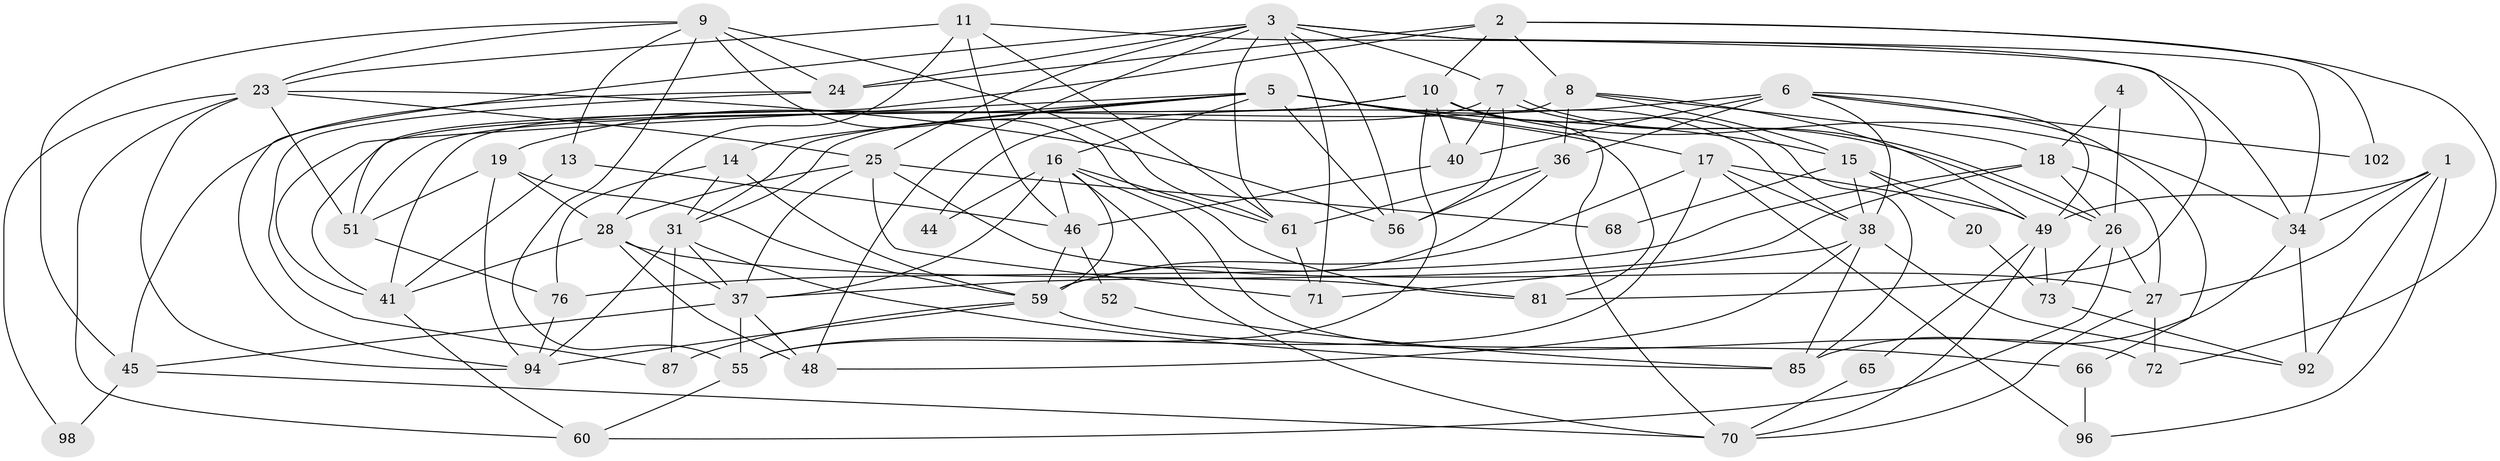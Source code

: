 // original degree distribution, {4: 0.2647058823529412, 6: 0.1568627450980392, 2: 0.14705882352941177, 8: 0.0196078431372549, 3: 0.27450980392156865, 5: 0.11764705882352941, 7: 0.0196078431372549}
// Generated by graph-tools (version 1.1) at 2025/41/03/06/25 10:41:53]
// undirected, 60 vertices, 157 edges
graph export_dot {
graph [start="1"]
  node [color=gray90,style=filled];
  1 [super="+47"];
  2 [super="+75"];
  3 [super="+53"];
  4;
  5 [super="+21"];
  6 [super="+12"];
  7 [super="+54"];
  8 [super="+30"];
  9 [super="+62"];
  10 [super="+80"];
  11 [super="+43"];
  13 [super="+79"];
  14 [super="+39"];
  15 [super="+100"];
  16 [super="+22"];
  17 [super="+32"];
  18 [super="+29"];
  19 [super="+101"];
  20;
  23 [super="+93"];
  24 [super="+33"];
  25 [super="+86"];
  26 [super="+88"];
  27 [super="+57"];
  28 [super="+35"];
  31 [super="+91"];
  34 [super="+42"];
  36 [super="+97"];
  37 [super="+77"];
  38 [super="+58"];
  40 [super="+63"];
  41 [super="+90"];
  44;
  45 [super="+67"];
  46 [super="+78"];
  48 [super="+82"];
  49 [super="+50"];
  51;
  52;
  55 [super="+84"];
  56;
  59 [super="+64"];
  60 [super="+99"];
  61 [super="+74"];
  65;
  66 [super="+69"];
  68;
  70;
  71;
  72;
  73;
  76;
  81 [super="+83"];
  85 [super="+89"];
  87;
  92;
  94 [super="+95"];
  96;
  98;
  102;
  1 -- 34;
  1 -- 49;
  1 -- 27;
  1 -- 96;
  1 -- 92;
  2 -- 8;
  2 -- 51;
  2 -- 102;
  2 -- 24;
  2 -- 72;
  2 -- 10;
  3 -- 34;
  3 -- 48;
  3 -- 56;
  3 -- 94;
  3 -- 81;
  3 -- 71;
  3 -- 25;
  3 -- 61;
  3 -- 24;
  3 -- 7;
  4 -- 26;
  4 -- 18;
  5 -- 14;
  5 -- 15;
  5 -- 17;
  5 -- 38;
  5 -- 41;
  5 -- 56;
  5 -- 70;
  5 -- 31;
  5 -- 19;
  5 -- 16;
  6 -- 38;
  6 -- 36 [weight=2];
  6 -- 66;
  6 -- 49;
  6 -- 102;
  6 -- 40;
  6 -- 44;
  7 -- 26;
  7 -- 26;
  7 -- 40;
  7 -- 56;
  7 -- 31;
  8 -- 49;
  8 -- 41;
  8 -- 15;
  8 -- 36 [weight=2];
  8 -- 18;
  9 -- 81 [weight=2];
  9 -- 23;
  9 -- 55;
  9 -- 61;
  9 -- 24;
  9 -- 45;
  9 -- 13;
  10 -- 40;
  10 -- 51;
  10 -- 55 [weight=2];
  10 -- 85;
  10 -- 41;
  10 -- 81;
  10 -- 34;
  11 -- 23;
  11 -- 46;
  11 -- 61;
  11 -- 34;
  11 -- 28;
  13 -- 41;
  13 -- 46;
  14 -- 59;
  14 -- 76;
  14 -- 31;
  15 -- 20;
  15 -- 38;
  15 -- 68;
  15 -- 49;
  16 -- 59;
  16 -- 61;
  16 -- 37;
  16 -- 70;
  16 -- 72;
  16 -- 44;
  16 -- 46;
  17 -- 49;
  17 -- 96;
  17 -- 55;
  17 -- 59;
  17 -- 38;
  18 -- 76;
  18 -- 37;
  18 -- 26;
  18 -- 27;
  19 -- 59;
  19 -- 94;
  19 -- 51;
  19 -- 28;
  20 -- 73;
  23 -- 56;
  23 -- 60;
  23 -- 98;
  23 -- 51;
  23 -- 94;
  23 -- 25;
  24 -- 45;
  24 -- 87;
  25 -- 68;
  25 -- 71;
  25 -- 27;
  25 -- 37;
  25 -- 28;
  26 -- 73;
  26 -- 27;
  26 -- 60;
  27 -- 70;
  27 -- 72;
  28 -- 41;
  28 -- 81;
  28 -- 48;
  28 -- 37;
  31 -- 87;
  31 -- 94;
  31 -- 85;
  31 -- 37;
  34 -- 85;
  34 -- 92;
  36 -- 56;
  36 -- 59;
  36 -- 61;
  37 -- 45;
  37 -- 48;
  37 -- 55;
  38 -- 71;
  38 -- 85;
  38 -- 92;
  38 -- 48;
  40 -- 46;
  41 -- 60;
  45 -- 70;
  45 -- 98;
  46 -- 59;
  46 -- 52;
  49 -- 65;
  49 -- 73;
  49 -- 70;
  51 -- 76;
  52 -- 85;
  55 -- 60;
  59 -- 87;
  59 -- 66;
  59 -- 94;
  61 -- 71;
  65 -- 70;
  66 -- 96;
  73 -- 92;
  76 -- 94;
}
